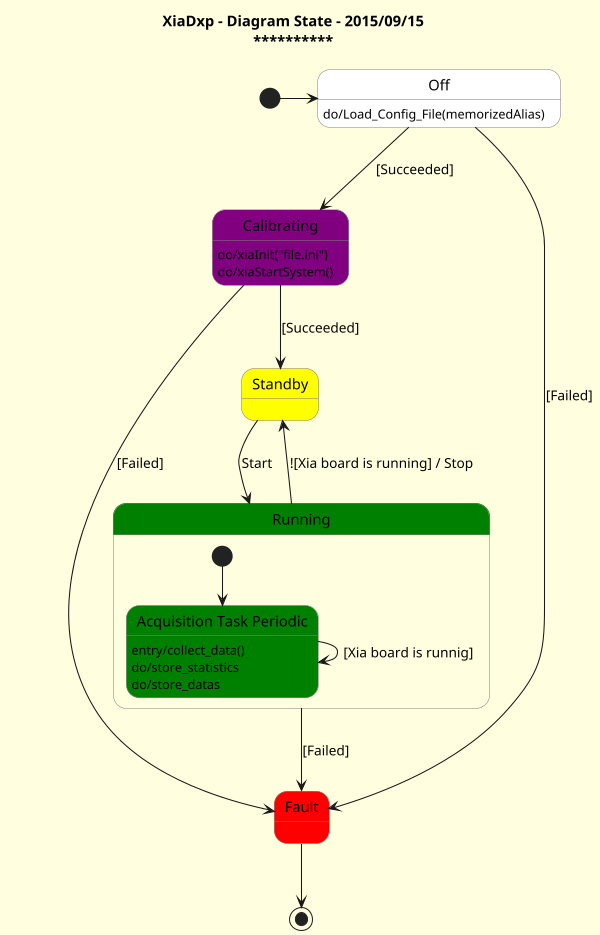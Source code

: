 @startuml
title <b>XiaDxp - Diagram State - 2015/09/15</b>\n**********************************************
scale 600 width
skinparam backgroundColor LightYellow
skinparam state {
    StartColor Black
    EndColor Black
    BackgroundColor Peru
    BackgroundColor<<Off>> White
    BackgroundColor<<Standby>> Yellow
    BackgroundColor<<Fault>> Red
    BackgroundColor<<Running>> Green
    BackgroundColor<<Calibrating>> Purple
    BorderColor Gray
    FontName Arial
}


[*] -> Off <<Off>>
Off : do/Load_Config_File(memorizedAlias)
Off --> Calibrating <<Calibrating>> : [Succeeded]
Off --> Fault <<Fault>> : [Failed]

Calibrating : do/xiaInit("file.ini")
Calibrating : do/xiaStartSystem()
Calibrating --> Standby <<Standby>> : [Succeeded]
Calibrating --> Fault : [Failed]

Standby --> Running <<Running>> : Start

state Running <<Running>>{
  state "Acquisition Task Periodic" as acquiring <<Running>>
  acquiring : entry/collect_data()
  acquiring : do/store_statistics
  acquiring : do/store_datas
  [*] --> acquiring  
  acquiring --> acquiring : [Xia board is runnig]
}

Running --> Standby : ![Xia board is running] / Stop
Running --> Fault : [Failed]


Fault -->[*]
 
@enduml

@enduml